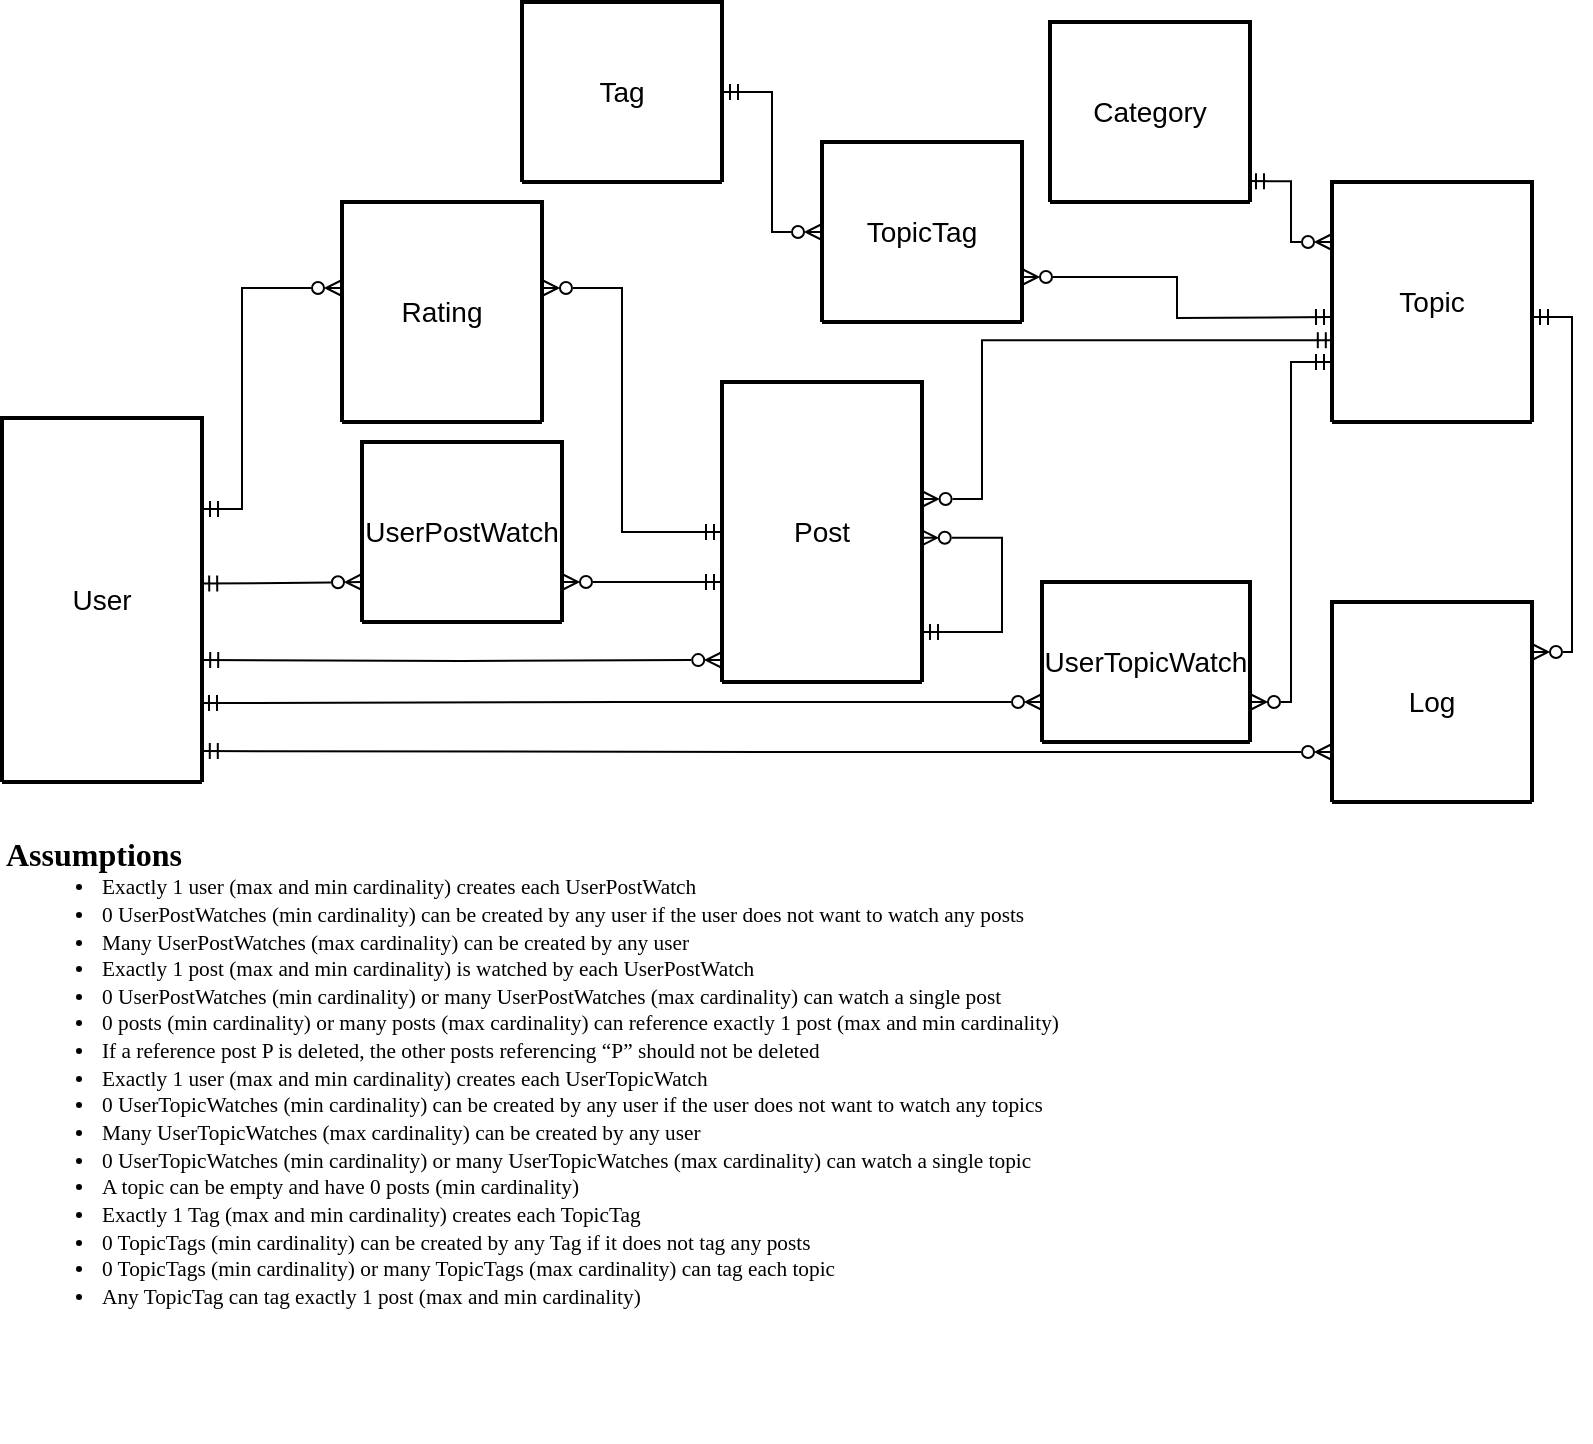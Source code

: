 <mxfile version="24.8.3">
  <diagram id="R2lEEEUBdFMjLlhIrx00" name="Page-1">
    <mxGraphModel dx="753" dy="402" grid="1" gridSize="10" guides="1" tooltips="1" connect="1" arrows="1" fold="1" page="1" pageScale="1" pageWidth="850" pageHeight="1100" math="0" shadow="0" extFonts="Permanent Marker^https://fonts.googleapis.com/css?family=Permanent+Marker">
      <root>
        <mxCell id="0" />
        <mxCell id="1" parent="0" />
        <mxCell id="9PhJgYfdpSsALCQQ771_-1" value="User" style="swimlane;childLayout=stackLayout;horizontal=1;startSize=190;horizontalStack=0;rounded=1;fontSize=14;fontStyle=0;strokeWidth=2;resizeParent=0;resizeLast=1;shadow=0;dashed=0;align=center;arcSize=4;whiteSpace=wrap;html=1;" parent="1" vertex="1">
          <mxGeometry x="30" y="248" width="100" height="182" as="geometry" />
        </mxCell>
        <mxCell id="9PhJgYfdpSsALCQQ771_-3" value="Topic" style="swimlane;childLayout=stackLayout;horizontal=1;startSize=120;horizontalStack=0;rounded=1;fontSize=14;fontStyle=0;strokeWidth=2;resizeParent=0;resizeLast=1;shadow=0;dashed=0;align=center;arcSize=4;whiteSpace=wrap;html=1;" parent="1" vertex="1">
          <mxGeometry x="695" y="130" width="100" height="120" as="geometry" />
        </mxCell>
        <mxCell id="9PhJgYfdpSsALCQQ771_-7" value="Category" style="swimlane;childLayout=stackLayout;horizontal=1;startSize=90;horizontalStack=0;rounded=1;fontSize=14;fontStyle=0;strokeWidth=2;resizeParent=0;resizeLast=1;shadow=0;dashed=0;align=center;arcSize=4;whiteSpace=wrap;html=1;" parent="1" vertex="1">
          <mxGeometry x="554" y="50" width="100" height="90" as="geometry" />
        </mxCell>
        <mxCell id="9PhJgYfdpSsALCQQ771_-9" value="Post" style="swimlane;childLayout=stackLayout;horizontal=1;startSize=150;horizontalStack=0;rounded=1;fontSize=14;fontStyle=0;strokeWidth=2;resizeParent=0;resizeLast=1;shadow=0;dashed=0;align=center;arcSize=4;whiteSpace=wrap;html=1;" parent="1" vertex="1">
          <mxGeometry x="390" y="230" width="100" height="150" as="geometry" />
        </mxCell>
        <mxCell id="9PhJgYfdpSsALCQQ771_-32" style="edgeStyle=orthogonalEdgeStyle;rounded=0;orthogonalLoop=1;jettySize=auto;html=1;entryX=1;entryY=0.75;entryDx=0;entryDy=0;exitX=0.994;exitY=0.279;exitDx=0;exitDy=0;exitPerimeter=0;startArrow=ERzeroToMany;startFill=0;endArrow=ERmandOne;endFill=0;" parent="9PhJgYfdpSsALCQQ771_-9" edge="1">
          <mxGeometry relative="1" as="geometry">
            <Array as="points">
              <mxPoint x="140" y="78" />
              <mxPoint x="140" y="125" />
            </Array>
            <mxPoint x="99.4" y="77.9" as="sourcePoint" />
            <mxPoint x="100" y="125" as="targetPoint" />
          </mxGeometry>
        </mxCell>
        <mxCell id="9PhJgYfdpSsALCQQ771_-11" value="TopicTag" style="swimlane;childLayout=stackLayout;horizontal=1;startSize=90;horizontalStack=0;rounded=1;fontSize=14;fontStyle=0;strokeWidth=2;resizeParent=0;resizeLast=1;shadow=0;dashed=0;align=center;arcSize=4;whiteSpace=wrap;html=1;" parent="1" vertex="1">
          <mxGeometry x="440" y="110" width="100" height="90" as="geometry" />
        </mxCell>
        <mxCell id="9PhJgYfdpSsALCQQ771_-28" style="edgeStyle=orthogonalEdgeStyle;rounded=0;orthogonalLoop=1;jettySize=auto;html=1;entryX=1;entryY=0.25;entryDx=0;entryDy=0;startArrow=ERzeroToMany;startFill=0;endArrow=ERmandOne;endFill=0;exitX=0;exitY=0.25;exitDx=0;exitDy=0;" parent="1" target="9PhJgYfdpSsALCQQ771_-1" edge="1">
          <mxGeometry relative="1" as="geometry">
            <mxPoint x="200" y="183" as="sourcePoint" />
            <Array as="points">
              <mxPoint x="150" y="183" />
              <mxPoint x="150" y="293" />
            </Array>
          </mxGeometry>
        </mxCell>
        <mxCell id="9PhJgYfdpSsALCQQ771_-13" value="Rating" style="swimlane;childLayout=stackLayout;horizontal=1;startSize=110;horizontalStack=0;rounded=1;fontSize=14;fontStyle=0;strokeWidth=2;resizeParent=0;resizeLast=1;shadow=0;dashed=0;align=center;arcSize=4;whiteSpace=wrap;html=1;" parent="1" vertex="1">
          <mxGeometry x="200" y="140" width="100" height="110" as="geometry" />
        </mxCell>
        <mxCell id="9PhJgYfdpSsALCQQ771_-15" value="UserPostWatch" style="swimlane;childLayout=stackLayout;horizontal=1;startSize=90;horizontalStack=0;rounded=1;fontSize=14;fontStyle=0;strokeWidth=2;resizeParent=0;resizeLast=1;shadow=0;dashed=0;align=center;arcSize=4;whiteSpace=wrap;html=1;" parent="1" vertex="1">
          <mxGeometry x="210" y="260" width="100" height="90" as="geometry" />
        </mxCell>
        <mxCell id="9PhJgYfdpSsALCQQ771_-17" value="UserTopicWatch" style="swimlane;childLayout=stackLayout;horizontal=1;startSize=80;horizontalStack=0;rounded=1;fontSize=14;fontStyle=0;strokeWidth=2;resizeParent=0;resizeLast=1;shadow=0;dashed=0;align=center;arcSize=9;whiteSpace=wrap;html=1;" parent="1" vertex="1">
          <mxGeometry x="550" y="330" width="104" height="80" as="geometry" />
        </mxCell>
        <mxCell id="9PhJgYfdpSsALCQQ771_-20" value="Log" style="swimlane;childLayout=stackLayout;horizontal=1;startSize=100;horizontalStack=0;rounded=1;fontSize=14;fontStyle=0;strokeWidth=2;resizeParent=0;resizeLast=1;shadow=0;dashed=0;align=center;arcSize=4;whiteSpace=wrap;html=1;" parent="1" vertex="1">
          <mxGeometry x="695" y="340" width="100" height="100" as="geometry" />
        </mxCell>
        <mxCell id="9PhJgYfdpSsALCQQ771_-22" style="edgeStyle=orthogonalEdgeStyle;rounded=0;orthogonalLoop=1;jettySize=auto;html=1;entryX=1.001;entryY=0.665;entryDx=0;entryDy=0;entryPerimeter=0;endArrow=ERmandOne;endFill=0;startArrow=ERzeroToMany;startFill=0;exitX=0.001;exitY=0.89;exitDx=0;exitDy=0;exitPerimeter=0;" parent="1" target="9PhJgYfdpSsALCQQ771_-1" edge="1">
          <mxGeometry relative="1" as="geometry">
            <mxPoint x="134.6" y="368.94" as="targetPoint" />
            <mxPoint x="390.1" y="369" as="sourcePoint" />
          </mxGeometry>
        </mxCell>
        <mxCell id="9PhJgYfdpSsALCQQ771_-23" style="edgeStyle=orthogonalEdgeStyle;rounded=0;orthogonalLoop=1;jettySize=auto;html=1;entryX=0.996;entryY=0.455;entryDx=0;entryDy=0;entryPerimeter=0;endArrow=ERmandOne;endFill=0;startArrow=ERzeroToMany;startFill=0;" parent="1" target="9PhJgYfdpSsALCQQ771_-1" edge="1">
          <mxGeometry relative="1" as="geometry">
            <mxPoint x="135.4" y="329.6" as="targetPoint" />
            <mxPoint x="210" y="330" as="sourcePoint" />
          </mxGeometry>
        </mxCell>
        <mxCell id="9PhJgYfdpSsALCQQ771_-24" style="edgeStyle=orthogonalEdgeStyle;rounded=0;orthogonalLoop=1;jettySize=auto;html=1;entryX=0.995;entryY=0.783;entryDx=0;entryDy=0;endArrow=ERmandOne;endFill=0;startArrow=ERzeroToMany;startFill=0;exitX=0;exitY=0.75;exitDx=0;exitDy=0;entryPerimeter=0;" parent="1" source="9PhJgYfdpSsALCQQ771_-17" target="9PhJgYfdpSsALCQQ771_-1" edge="1">
          <mxGeometry relative="1" as="geometry">
            <mxPoint x="548.856" y="414.6" as="sourcePoint" />
            <mxPoint x="135.0" y="415.0" as="targetPoint" />
          </mxGeometry>
        </mxCell>
        <mxCell id="9PhJgYfdpSsALCQQ771_-25" style="edgeStyle=orthogonalEdgeStyle;rounded=0;orthogonalLoop=1;jettySize=auto;html=1;entryX=0.999;entryY=0.915;entryDx=0;entryDy=0;endArrow=ERmandOne;endFill=0;startArrow=ERzeroToMany;startFill=0;entryPerimeter=0;exitX=0;exitY=0.75;exitDx=0;exitDy=0;" parent="1" source="9PhJgYfdpSsALCQQ771_-20" target="9PhJgYfdpSsALCQQ771_-1" edge="1">
          <mxGeometry relative="1" as="geometry">
            <mxPoint x="694.6" y="440.65" as="sourcePoint" />
            <mxPoint x="134.9" y="440.9" as="targetPoint" />
          </mxGeometry>
        </mxCell>
        <mxCell id="9PhJgYfdpSsALCQQ771_-27" style="edgeStyle=orthogonalEdgeStyle;rounded=0;orthogonalLoop=1;jettySize=auto;html=1;endArrow=ERmandOne;endFill=0;startArrow=ERzeroToMany;startFill=0;" parent="1" edge="1">
          <mxGeometry relative="1" as="geometry">
            <mxPoint x="310" y="330" as="sourcePoint" />
            <mxPoint x="390" y="330" as="targetPoint" />
          </mxGeometry>
        </mxCell>
        <mxCell id="9PhJgYfdpSsALCQQ771_-29" style="edgeStyle=orthogonalEdgeStyle;rounded=0;orthogonalLoop=1;jettySize=auto;html=1;entryX=0;entryY=0.25;entryDx=0;entryDy=0;endArrow=ERmandOne;endFill=0;startArrow=ERzeroToMany;startFill=0;exitX=1;exitY=0.25;exitDx=0;exitDy=0;" parent="1" edge="1">
          <mxGeometry relative="1" as="geometry">
            <mxPoint x="300" y="183" as="sourcePoint" />
            <Array as="points">
              <mxPoint x="340" y="183" />
              <mxPoint x="340" y="305" />
            </Array>
            <mxPoint x="390" y="305" as="targetPoint" />
          </mxGeometry>
        </mxCell>
        <mxCell id="9PhJgYfdpSsALCQQ771_-30" style="edgeStyle=orthogonalEdgeStyle;rounded=0;orthogonalLoop=1;jettySize=auto;html=1;entryX=0.009;entryY=0.659;entryDx=0;entryDy=0;exitX=0.998;exitY=0.085;exitDx=0;exitDy=0;exitPerimeter=0;endArrow=ERmandOne;endFill=0;startArrow=ERzeroToMany;startFill=0;entryPerimeter=0;" parent="1" target="9PhJgYfdpSsALCQQ771_-3" edge="1">
          <mxGeometry relative="1" as="geometry">
            <Array as="points">
              <mxPoint x="520" y="289" />
              <mxPoint x="520" y="209" />
            </Array>
            <mxPoint x="489.8" y="288.5" as="sourcePoint" />
            <mxPoint x="695" y="215" as="targetPoint" />
          </mxGeometry>
        </mxCell>
        <mxCell id="9PhJgYfdpSsALCQQ771_-31" style="edgeStyle=orthogonalEdgeStyle;rounded=0;orthogonalLoop=1;jettySize=auto;html=1;endArrow=ERmandOne;endFill=0;startArrow=ERzeroToMany;startFill=0;exitX=1;exitY=0.75;exitDx=0;exitDy=0;entryX=0;entryY=0.75;entryDx=0;entryDy=0;" parent="1" source="9PhJgYfdpSsALCQQ771_-17" target="9PhJgYfdpSsALCQQ771_-3" edge="1">
          <mxGeometry relative="1" as="geometry">
            <mxPoint x="653.064" y="414.36" as="sourcePoint" />
            <mxPoint x="670" y="233" as="targetPoint" />
          </mxGeometry>
        </mxCell>
        <mxCell id="9PhJgYfdpSsALCQQ771_-33" style="edgeStyle=orthogonalEdgeStyle;rounded=0;orthogonalLoop=1;jettySize=auto;html=1;exitX=0;exitY=0.25;exitDx=0;exitDy=0;entryX=1;entryY=0.75;entryDx=0;entryDy=0;startArrow=ERmandOne;startFill=0;endArrow=ERzeroToMany;endFill=0;" parent="1" target="9PhJgYfdpSsALCQQ771_-11" edge="1">
          <mxGeometry relative="1" as="geometry">
            <mxPoint x="695" y="197.5" as="sourcePoint" />
            <mxPoint x="455" y="198" as="targetPoint" />
          </mxGeometry>
        </mxCell>
        <mxCell id="9PhJgYfdpSsALCQQ771_-35" style="edgeStyle=orthogonalEdgeStyle;rounded=0;orthogonalLoop=1;jettySize=auto;html=1;endArrow=ERzeroToMany;endFill=0;startArrow=ERmandOne;startFill=0;entryX=0;entryY=0.25;entryDx=0;entryDy=0;exitX=0.99;exitY=0.884;exitDx=0;exitDy=0;exitPerimeter=0;" parent="1" source="9PhJgYfdpSsALCQQ771_-7" target="9PhJgYfdpSsALCQQ771_-3" edge="1">
          <mxGeometry relative="1" as="geometry">
            <mxPoint x="690" y="180" as="targetPoint" />
          </mxGeometry>
        </mxCell>
        <mxCell id="9PhJgYfdpSsALCQQ771_-36" style="edgeStyle=orthogonalEdgeStyle;rounded=0;orthogonalLoop=1;jettySize=auto;html=1;entryX=1;entryY=0.25;entryDx=0;entryDy=0;exitX=1;exitY=0.25;exitDx=0;exitDy=0;endArrow=ERmandOne;endFill=0;startArrow=ERzeroToMany;startFill=0;" parent="1" source="9PhJgYfdpSsALCQQ771_-20" edge="1">
          <mxGeometry relative="1" as="geometry">
            <mxPoint x="795" y="197.5" as="targetPoint" />
            <mxPoint x="795" y="435" as="sourcePoint" />
            <Array as="points">
              <mxPoint x="815" y="365" />
              <mxPoint x="815" y="198" />
            </Array>
          </mxGeometry>
        </mxCell>
        <mxCell id="J_8snklBDCijCvOPaITf-2" style="edgeStyle=orthogonalEdgeStyle;rounded=0;orthogonalLoop=1;jettySize=auto;html=1;entryX=0;entryY=0.5;entryDx=0;entryDy=0;endArrow=ERzeroToMany;endFill=0;startArrow=ERmandOne;startFill=0;" parent="1" source="J_8snklBDCijCvOPaITf-1" target="9PhJgYfdpSsALCQQ771_-11" edge="1">
          <mxGeometry relative="1" as="geometry" />
        </mxCell>
        <mxCell id="J_8snklBDCijCvOPaITf-1" value="Tag" style="swimlane;childLayout=stackLayout;horizontal=1;startSize=90;horizontalStack=0;rounded=1;fontSize=14;fontStyle=0;strokeWidth=2;resizeParent=0;resizeLast=1;shadow=0;dashed=0;align=center;arcSize=4;whiteSpace=wrap;html=1;" parent="1" vertex="1">
          <mxGeometry x="290" y="40" width="100" height="90" as="geometry" />
        </mxCell>
        <mxCell id="KDHqws2Z_UcCxn68wTDH-1" value="&lt;span id=&quot;docs-internal-guid-14fddad4-7fff-d2d8-692f-4a22826b4eb5&quot;&gt;&lt;span style=&quot;font-family: &amp;quot;Times New Roman&amp;quot;, serif; font-variant-numeric: normal; font-variant-east-asian: normal; font-variant-alternates: normal; font-variant-position: normal; vertical-align: baseline; white-space-collapse: preserve;&quot;&gt;&lt;b style=&quot;&quot;&gt;&lt;font style=&quot;font-size: 16px;&quot;&gt;Assumptions&lt;/font&gt;&lt;/b&gt;&lt;/span&gt;&lt;/span&gt;&lt;div&gt;&lt;span id=&quot;docs-internal-guid-709d60a5-7fff-301a-ce4a-7de8dedf81b3&quot;&gt;&lt;ul style=&quot;margin-top:0;margin-bottom:0;padding-inline-start:48px;&quot;&gt;&lt;li aria-level=&quot;1&quot; style=&quot;list-style-type: disc; font-size: 8pt; font-family: &amp;quot;Times New Roman&amp;quot;, serif; font-variant-numeric: normal; font-variant-east-asian: normal; font-variant-alternates: normal; font-variant-position: normal; vertical-align: baseline; white-space: pre;&quot; dir=&quot;ltr&quot;&gt;&lt;p role=&quot;presentation&quot; style=&quot;line-height:1.28;margin-right: 6pt;margin-top:0pt;margin-bottom:0pt;&quot; dir=&quot;ltr&quot;&gt;&lt;span style=&quot;font-size: 8pt; font-variant-numeric: normal; font-variant-east-asian: normal; font-variant-alternates: normal; font-variant-position: normal; vertical-align: baseline; text-wrap-mode: wrap;&quot;&gt;Exactly 1 user (max and min cardinality) creates each UserPostWatch&lt;/span&gt;&lt;/p&gt;&lt;/li&gt;&lt;li aria-level=&quot;1&quot; style=&quot;list-style-type: disc; font-size: 8pt; font-family: &amp;quot;Times New Roman&amp;quot;, serif; font-variant-numeric: normal; font-variant-east-asian: normal; font-variant-alternates: normal; font-variant-position: normal; vertical-align: baseline; white-space: pre;&quot; dir=&quot;ltr&quot;&gt;&lt;p role=&quot;presentation&quot; style=&quot;line-height:1.28;margin-right: 6pt;margin-top:0pt;margin-bottom:0pt;&quot; dir=&quot;ltr&quot;&gt;&lt;span style=&quot;font-size: 8pt; font-variant-numeric: normal; font-variant-east-asian: normal; font-variant-alternates: normal; font-variant-position: normal; vertical-align: baseline; text-wrap-mode: wrap;&quot;&gt;0 UserPostWatches (min cardinality) can be created by any user if the user does not want to watch any posts&amp;nbsp;&lt;/span&gt;&lt;/p&gt;&lt;/li&gt;&lt;li aria-level=&quot;1&quot; style=&quot;list-style-type: disc; font-size: 8pt; font-family: &amp;quot;Times New Roman&amp;quot;, serif; font-variant-numeric: normal; font-variant-east-asian: normal; font-variant-alternates: normal; font-variant-position: normal; vertical-align: baseline; white-space: pre;&quot; dir=&quot;ltr&quot;&gt;&lt;p role=&quot;presentation&quot; style=&quot;line-height:1.28;margin-right: 6pt;margin-top:0pt;margin-bottom:0pt;&quot; dir=&quot;ltr&quot;&gt;&lt;span style=&quot;font-size: 8pt; font-variant-numeric: normal; font-variant-east-asian: normal; font-variant-alternates: normal; font-variant-position: normal; vertical-align: baseline; text-wrap-mode: wrap;&quot;&gt;Many UserPostWatches (max cardinality) can be created by any user&lt;/span&gt;&lt;/p&gt;&lt;/li&gt;&lt;li aria-level=&quot;1&quot; style=&quot;list-style-type: disc; font-size: 8pt; font-family: &amp;quot;Times New Roman&amp;quot;, serif; font-variant-numeric: normal; font-variant-east-asian: normal; font-variant-alternates: normal; font-variant-position: normal; vertical-align: baseline; white-space: pre;&quot; dir=&quot;ltr&quot;&gt;&lt;p role=&quot;presentation&quot; style=&quot;line-height:1.28;margin-right: 6pt;margin-top:0pt;margin-bottom:0pt;&quot; dir=&quot;ltr&quot;&gt;&lt;span style=&quot;font-size: 8pt; font-variant-numeric: normal; font-variant-east-asian: normal; font-variant-alternates: normal; font-variant-position: normal; vertical-align: baseline; text-wrap-mode: wrap;&quot;&gt;Exactly 1 post (max and min cardinality) is watched by each UserPostWatch&lt;/span&gt;&lt;/p&gt;&lt;/li&gt;&lt;li aria-level=&quot;1&quot; style=&quot;list-style-type: disc; font-size: 8pt; font-family: &amp;quot;Times New Roman&amp;quot;, serif; font-variant-numeric: normal; font-variant-east-asian: normal; font-variant-alternates: normal; font-variant-position: normal; vertical-align: baseline; white-space: pre;&quot; dir=&quot;ltr&quot;&gt;&lt;p role=&quot;presentation&quot; style=&quot;line-height:1.28;margin-right: 6pt;margin-top:0pt;margin-bottom:0pt;&quot; dir=&quot;ltr&quot;&gt;&lt;span style=&quot;font-size: 8pt; font-variant-numeric: normal; font-variant-east-asian: normal; font-variant-alternates: normal; font-variant-position: normal; vertical-align: baseline; text-wrap-mode: wrap;&quot;&gt;0 UserPostWatches (min cardinality) or many UserPostWatches (max cardinality) can watch a single post&lt;/span&gt;&lt;/p&gt;&lt;/li&gt;&lt;li aria-level=&quot;1&quot; style=&quot;list-style-type: disc; font-size: 8pt; font-family: &amp;quot;Times New Roman&amp;quot;, serif; font-variant-numeric: normal; font-variant-east-asian: normal; font-variant-alternates: normal; font-variant-position: normal; vertical-align: baseline; white-space: pre;&quot; dir=&quot;ltr&quot;&gt;&lt;p role=&quot;presentation&quot; style=&quot;line-height:1.28;margin-right: 6pt;margin-top:0pt;margin-bottom:0pt;&quot; dir=&quot;ltr&quot;&gt;&lt;span style=&quot;font-size: 8pt; font-variant-numeric: normal; font-variant-east-asian: normal; font-variant-alternates: normal; font-variant-position: normal; vertical-align: baseline; text-wrap-mode: wrap;&quot;&gt;0 posts (min cardinality) or many posts (max cardinality) can reference exactly 1 post (max and min cardinality)&lt;/span&gt;&lt;/p&gt;&lt;/li&gt;&lt;li aria-level=&quot;1&quot; style=&quot;list-style-type: disc; font-size: 8pt; font-family: &amp;quot;Times New Roman&amp;quot;, serif; font-variant-numeric: normal; font-variant-east-asian: normal; font-variant-alternates: normal; font-variant-position: normal; vertical-align: baseline; white-space: pre;&quot; dir=&quot;ltr&quot;&gt;&lt;p role=&quot;presentation&quot; style=&quot;line-height:1.28;margin-right: 6pt;margin-top:0pt;margin-bottom:0pt;&quot; dir=&quot;ltr&quot;&gt;&lt;span style=&quot;font-size: 8pt; font-variant-numeric: normal; font-variant-east-asian: normal; font-variant-alternates: normal; font-variant-position: normal; vertical-align: baseline; text-wrap-mode: wrap;&quot;&gt;If a reference post P is deleted, the other posts referencing “P” should not be deleted&lt;/span&gt;&lt;/p&gt;&lt;/li&gt;&lt;li aria-level=&quot;1&quot; style=&quot;list-style-type: disc; font-size: 8pt; font-family: &amp;quot;Times New Roman&amp;quot;, serif; font-variant-numeric: normal; font-variant-east-asian: normal; font-variant-alternates: normal; font-variant-position: normal; vertical-align: baseline; white-space: pre;&quot; dir=&quot;ltr&quot;&gt;&lt;p role=&quot;presentation&quot; style=&quot;line-height:1.28;margin-right: 6pt;margin-top:0pt;margin-bottom:0pt;&quot; dir=&quot;ltr&quot;&gt;&lt;span style=&quot;font-size: 8pt; font-variant-numeric: normal; font-variant-east-asian: normal; font-variant-alternates: normal; font-variant-position: normal; vertical-align: baseline; text-wrap-mode: wrap;&quot;&gt;Exactly 1 user (max and min cardinality) creates each UserTopicWatch&lt;/span&gt;&lt;/p&gt;&lt;/li&gt;&lt;li aria-level=&quot;1&quot; style=&quot;list-style-type: disc; font-size: 8pt; font-family: &amp;quot;Times New Roman&amp;quot;, serif; font-variant-numeric: normal; font-variant-east-asian: normal; font-variant-alternates: normal; font-variant-position: normal; vertical-align: baseline; white-space: pre;&quot; dir=&quot;ltr&quot;&gt;&lt;p role=&quot;presentation&quot; style=&quot;line-height:1.28;margin-right: 6pt;margin-top:0pt;margin-bottom:0pt;&quot; dir=&quot;ltr&quot;&gt;&lt;span style=&quot;font-size: 8pt; font-variant-numeric: normal; font-variant-east-asian: normal; font-variant-alternates: normal; font-variant-position: normal; vertical-align: baseline; text-wrap-mode: wrap;&quot;&gt;0 UserTopicWatches (min cardinality) can be created by any user if the user does not want to watch any topics&lt;/span&gt;&lt;/p&gt;&lt;/li&gt;&lt;li aria-level=&quot;1&quot; style=&quot;list-style-type: disc; font-size: 8pt; font-family: &amp;quot;Times New Roman&amp;quot;, serif; font-variant-numeric: normal; font-variant-east-asian: normal; font-variant-alternates: normal; font-variant-position: normal; vertical-align: baseline; white-space: pre;&quot; dir=&quot;ltr&quot;&gt;&lt;p role=&quot;presentation&quot; style=&quot;line-height:1.28;margin-right: 6pt;margin-top:0pt;margin-bottom:0pt;&quot; dir=&quot;ltr&quot;&gt;&lt;span style=&quot;font-size: 8pt; font-variant-numeric: normal; font-variant-east-asian: normal; font-variant-alternates: normal; font-variant-position: normal; vertical-align: baseline; text-wrap-mode: wrap;&quot;&gt;Many UserTopicWatches (max cardinality) can be created by any user&lt;/span&gt;&lt;/p&gt;&lt;/li&gt;&lt;li aria-level=&quot;1&quot; style=&quot;list-style-type: disc; font-size: 8pt; font-family: &amp;quot;Times New Roman&amp;quot;, serif; font-variant-numeric: normal; font-variant-east-asian: normal; font-variant-alternates: normal; font-variant-position: normal; vertical-align: baseline; white-space: pre;&quot; dir=&quot;ltr&quot;&gt;&lt;p role=&quot;presentation&quot; style=&quot;line-height:1.28;margin-right: 6pt;margin-top:0pt;margin-bottom:0pt;&quot; dir=&quot;ltr&quot;&gt;&lt;span style=&quot;font-size: 8pt; font-variant-numeric: normal; font-variant-east-asian: normal; font-variant-alternates: normal; font-variant-position: normal; vertical-align: baseline; text-wrap-mode: wrap;&quot;&gt;0 UserTopicWatches (min cardinality) or many UserTopicWatches (max cardinality) can watch a single topic&lt;/span&gt;&lt;/p&gt;&lt;/li&gt;&lt;li aria-level=&quot;1&quot; style=&quot;list-style-type: disc; font-size: 8pt; font-family: &amp;quot;Times New Roman&amp;quot;, serif; font-variant-numeric: normal; font-variant-east-asian: normal; font-variant-alternates: normal; font-variant-position: normal; vertical-align: baseline; white-space: pre;&quot; dir=&quot;ltr&quot;&gt;&lt;p role=&quot;presentation&quot; style=&quot;line-height:1.28;margin-right: 6pt;margin-top:0pt;margin-bottom:0pt;&quot; dir=&quot;ltr&quot;&gt;&lt;span style=&quot;text-wrap-mode: wrap; font-size: 8pt; font-variant-numeric: normal; font-variant-east-asian: normal; font-variant-alternates: normal; font-variant-position: normal; vertical-align: baseline;&quot;&gt;A topic can be empty and have 0 posts (min cardinality)&lt;/span&gt;&lt;span style=&quot;text-wrap-mode: wrap; font-size: 8pt; font-variant-numeric: normal; font-variant-east-asian: normal; font-variant-alternates: normal; font-variant-position: normal; vertical-align: baseline;&quot;&gt; &lt;/span&gt;&lt;/p&gt;&lt;/li&gt;&lt;li aria-level=&quot;1&quot; style=&quot;list-style-type: disc; font-size: 8pt; font-family: &amp;quot;Times New Roman&amp;quot;, serif; font-variant-numeric: normal; font-variant-east-asian: normal; font-variant-alternates: normal; font-variant-position: normal; vertical-align: baseline; white-space: pre;&quot; dir=&quot;ltr&quot;&gt;&lt;p role=&quot;presentation&quot; style=&quot;line-height:1.28;margin-right: 6pt;margin-top:0pt;margin-bottom:0pt;&quot; dir=&quot;ltr&quot;&gt;&lt;span style=&quot;font-size: 8pt; font-variant-numeric: normal; font-variant-east-asian: normal; font-variant-alternates: normal; font-variant-position: normal; vertical-align: baseline; text-wrap-mode: wrap;&quot;&gt;Exactly 1 Tag (max and min cardinality) creates each TopicTag&lt;/span&gt;&lt;/p&gt;&lt;/li&gt;&lt;li aria-level=&quot;1&quot; style=&quot;list-style-type: disc; font-size: 8pt; font-family: &amp;quot;Times New Roman&amp;quot;, serif; font-variant-numeric: normal; font-variant-east-asian: normal; font-variant-alternates: normal; font-variant-position: normal; vertical-align: baseline; white-space: pre;&quot; dir=&quot;ltr&quot;&gt;&lt;p role=&quot;presentation&quot; style=&quot;line-height:1.28;margin-right: 6pt;margin-top:0pt;margin-bottom:0pt;&quot; dir=&quot;ltr&quot;&gt;&lt;span style=&quot;font-size: 8pt; font-variant-numeric: normal; font-variant-east-asian: normal; font-variant-alternates: normal; font-variant-position: normal; vertical-align: baseline; text-wrap-mode: wrap;&quot;&gt;0 TopicTags (min cardinality) can be created by any Tag if it does not tag any posts&lt;/span&gt;&lt;/p&gt;&lt;/li&gt;&lt;li aria-level=&quot;1&quot; style=&quot;list-style-type: disc; font-size: 8pt; font-family: &amp;quot;Times New Roman&amp;quot;, serif; font-variant-numeric: normal; font-variant-east-asian: normal; font-variant-alternates: normal; font-variant-position: normal; vertical-align: baseline; white-space: pre;&quot; dir=&quot;ltr&quot;&gt;&lt;p role=&quot;presentation&quot; style=&quot;line-height:1.28;margin-right: 6pt;margin-top:0pt;margin-bottom:0pt;&quot; dir=&quot;ltr&quot;&gt;&lt;span style=&quot;font-size: 8pt; font-variant-numeric: normal; font-variant-east-asian: normal; font-variant-alternates: normal; font-variant-position: normal; vertical-align: baseline; text-wrap-mode: wrap;&quot;&gt;0 TopicTags (min cardinality) or many TopicTags (max cardinality) can tag each topic&lt;/span&gt;&lt;span style=&quot;font-size: 8pt; font-variant-numeric: normal; font-variant-east-asian: normal; font-variant-alternates: normal; font-variant-position: normal; vertical-align: baseline; text-wrap-mode: wrap;&quot;&gt;&amp;nbsp;&lt;/span&gt;&lt;/p&gt;&lt;/li&gt;&lt;li aria-level=&quot;1&quot; style=&quot;list-style-type: disc; font-size: 8pt; font-family: &amp;quot;Times New Roman&amp;quot;, serif; font-variant-numeric: normal; font-variant-east-asian: normal; font-variant-alternates: normal; font-variant-position: normal; vertical-align: baseline; white-space: pre;&quot; dir=&quot;ltr&quot;&gt;&lt;p role=&quot;presentation&quot; style=&quot;line-height: 1.28; margin-right: 6pt; margin-top: 0pt; margin-bottom: 0pt;&quot; dir=&quot;ltr&quot;&gt;&lt;span style=&quot;font-size: 8pt; font-variant-numeric: normal; font-variant-east-asian: normal; font-variant-alternates: normal; font-variant-position: normal; vertical-align: baseline; text-wrap-mode: wrap;&quot;&gt;Any TopicTag can tag exactly 1 post (max and min cardinality)&lt;/span&gt;&lt;/p&gt;&lt;/li&gt;&lt;/ul&gt;&lt;/span&gt;&lt;/div&gt;" style="text;html=1;align=left;verticalAlign=top;whiteSpace=wrap;rounded=0;" vertex="1" parent="1">
          <mxGeometry x="30" y="450" width="650" height="310" as="geometry" />
        </mxCell>
      </root>
    </mxGraphModel>
  </diagram>
</mxfile>
